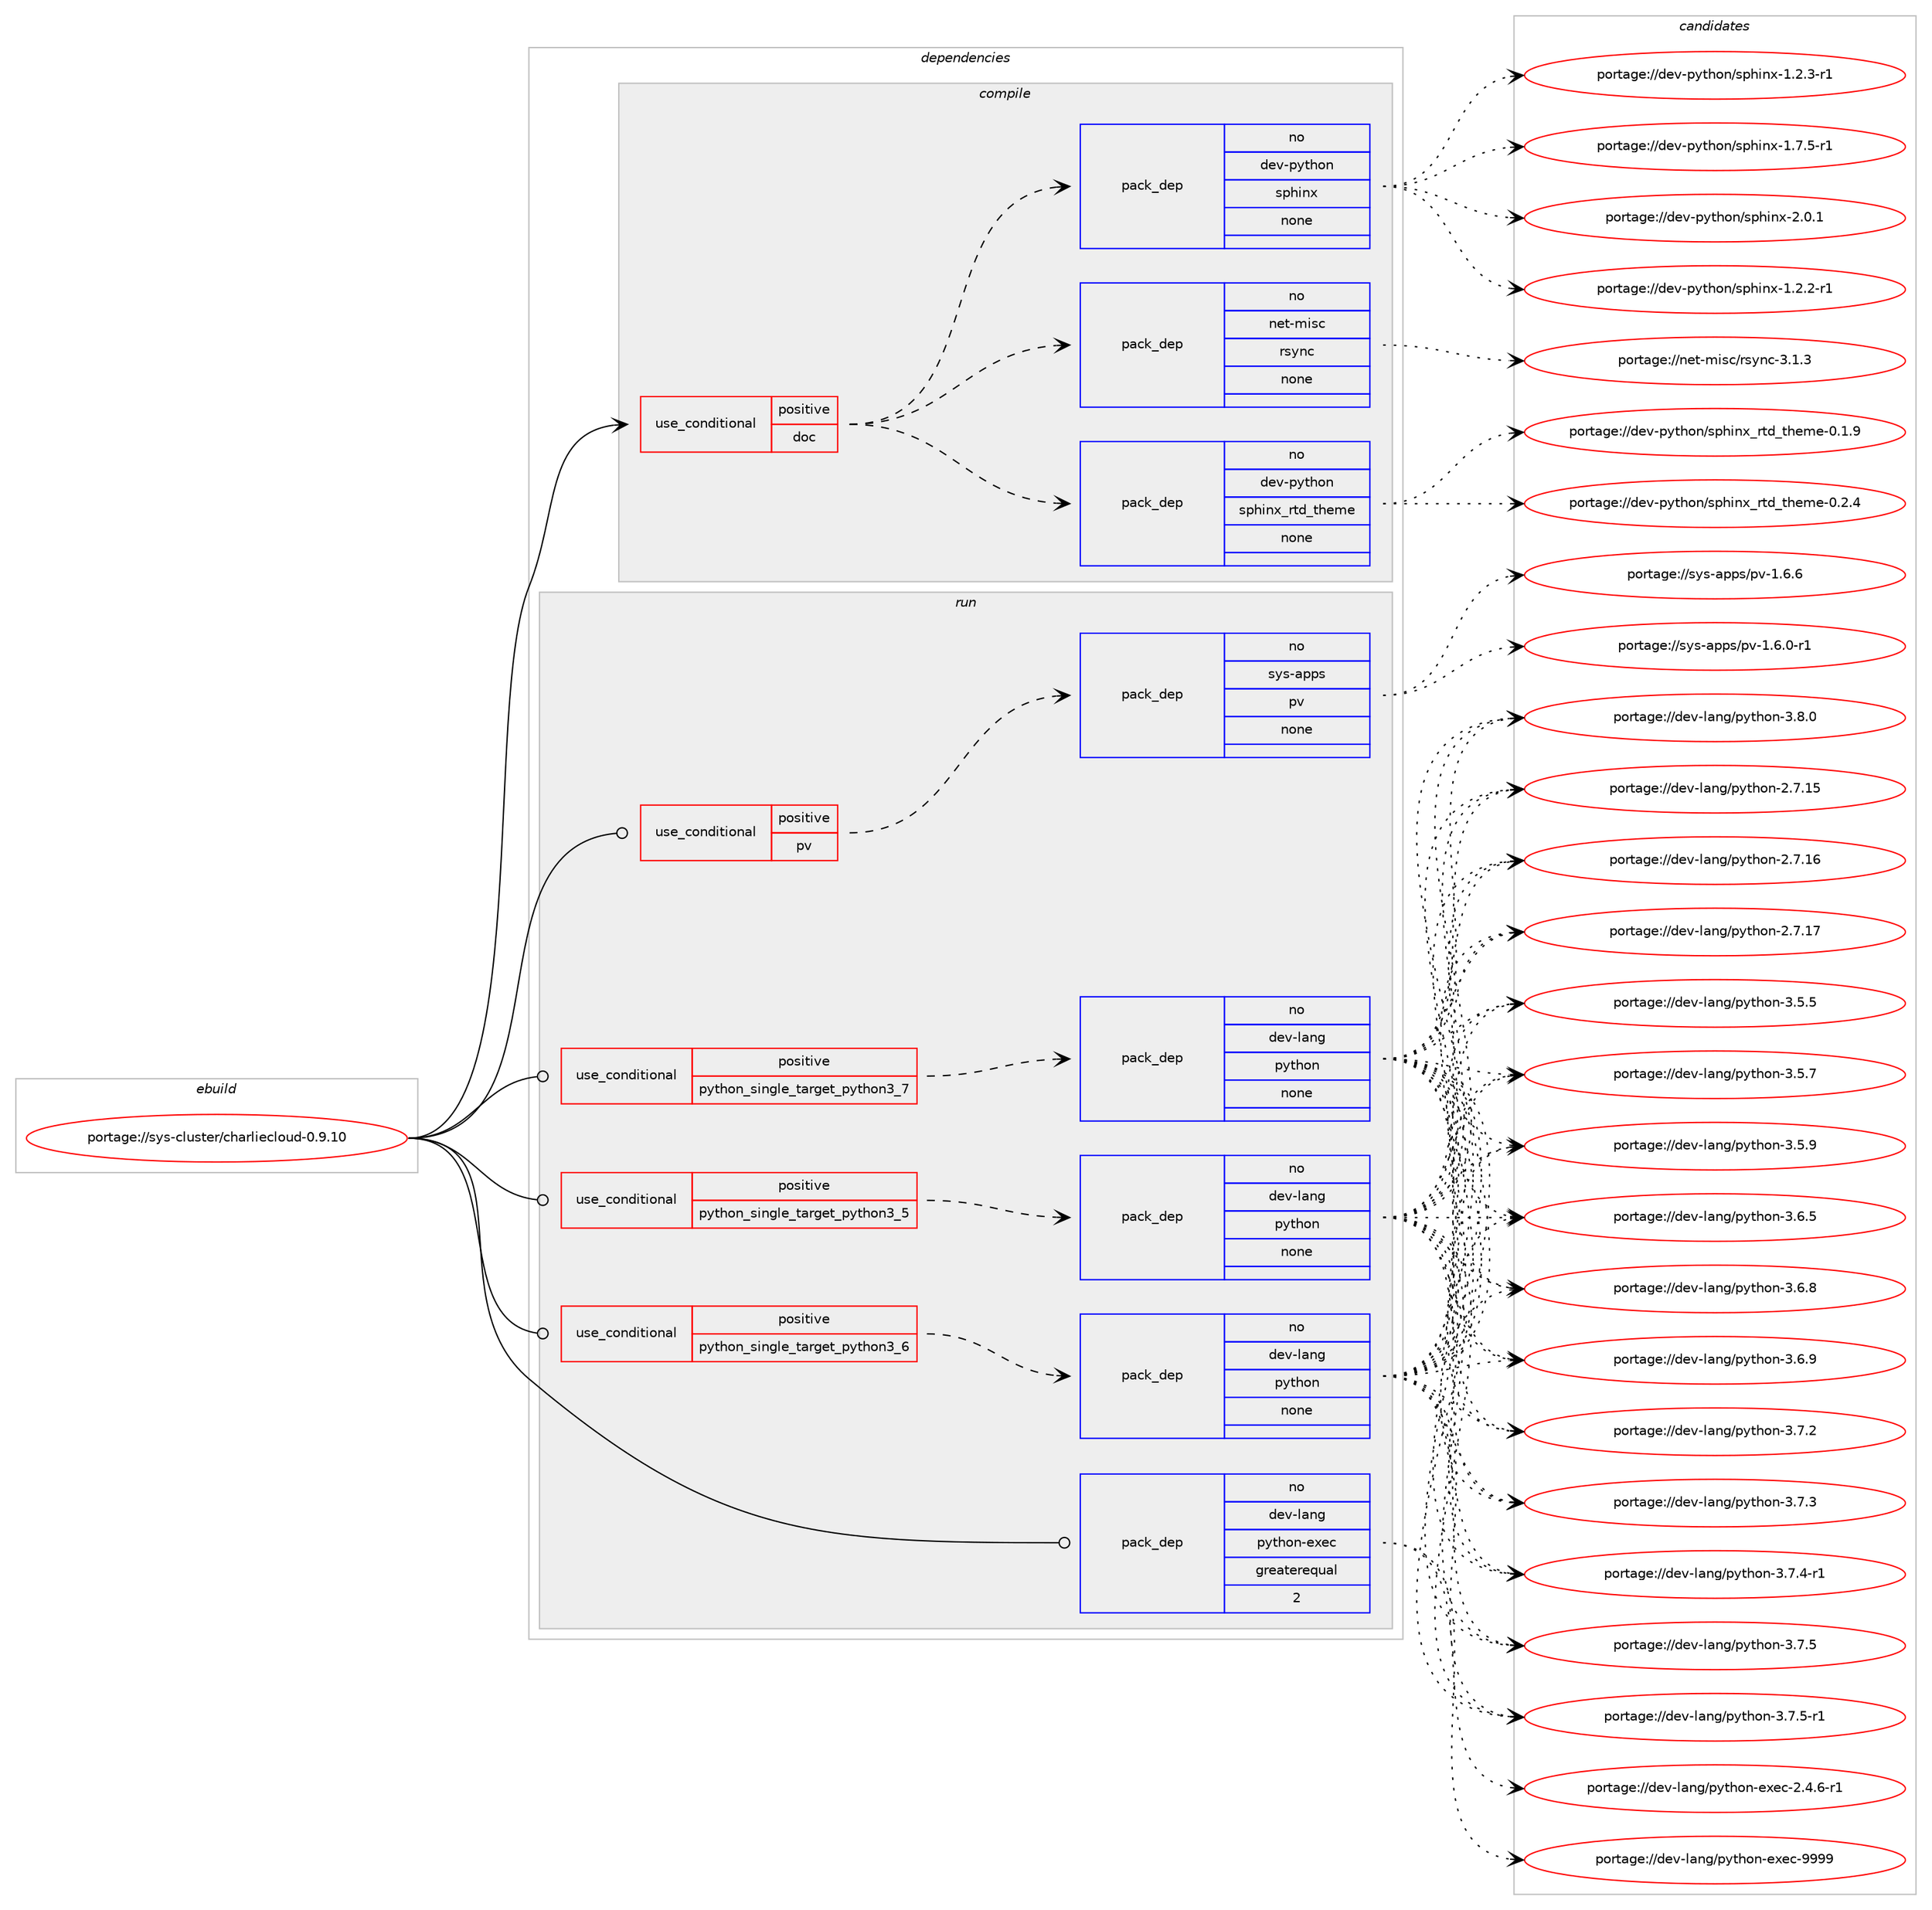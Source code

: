digraph prolog {

# *************
# Graph options
# *************

newrank=true;
concentrate=true;
compound=true;
graph [rankdir=LR,fontname=Helvetica,fontsize=10,ranksep=1.5];#, ranksep=2.5, nodesep=0.2];
edge  [arrowhead=vee];
node  [fontname=Helvetica,fontsize=10];

# **********
# The ebuild
# **********

subgraph cluster_leftcol {
color=gray;
rank=same;
label=<<i>ebuild</i>>;
id [label="portage://sys-cluster/charliecloud-0.9.10", color=red, width=4, href="../sys-cluster/charliecloud-0.9.10.svg"];
}

# ****************
# The dependencies
# ****************

subgraph cluster_midcol {
color=gray;
label=<<i>dependencies</i>>;
subgraph cluster_compile {
fillcolor="#eeeeee";
style=filled;
label=<<i>compile</i>>;
subgraph cond101164 {
dependency415847 [label=<<TABLE BORDER="0" CELLBORDER="1" CELLSPACING="0" CELLPADDING="4"><TR><TD ROWSPAN="3" CELLPADDING="10">use_conditional</TD></TR><TR><TD>positive</TD></TR><TR><TD>doc</TD></TR></TABLE>>, shape=none, color=red];
subgraph pack307728 {
dependency415848 [label=<<TABLE BORDER="0" CELLBORDER="1" CELLSPACING="0" CELLPADDING="4" WIDTH="220"><TR><TD ROWSPAN="6" CELLPADDING="30">pack_dep</TD></TR><TR><TD WIDTH="110">no</TD></TR><TR><TD>dev-python</TD></TR><TR><TD>sphinx</TD></TR><TR><TD>none</TD></TR><TR><TD></TD></TR></TABLE>>, shape=none, color=blue];
}
dependency415847:e -> dependency415848:w [weight=20,style="dashed",arrowhead="vee"];
subgraph pack307729 {
dependency415849 [label=<<TABLE BORDER="0" CELLBORDER="1" CELLSPACING="0" CELLPADDING="4" WIDTH="220"><TR><TD ROWSPAN="6" CELLPADDING="30">pack_dep</TD></TR><TR><TD WIDTH="110">no</TD></TR><TR><TD>dev-python</TD></TR><TR><TD>sphinx_rtd_theme</TD></TR><TR><TD>none</TD></TR><TR><TD></TD></TR></TABLE>>, shape=none, color=blue];
}
dependency415847:e -> dependency415849:w [weight=20,style="dashed",arrowhead="vee"];
subgraph pack307730 {
dependency415850 [label=<<TABLE BORDER="0" CELLBORDER="1" CELLSPACING="0" CELLPADDING="4" WIDTH="220"><TR><TD ROWSPAN="6" CELLPADDING="30">pack_dep</TD></TR><TR><TD WIDTH="110">no</TD></TR><TR><TD>net-misc</TD></TR><TR><TD>rsync</TD></TR><TR><TD>none</TD></TR><TR><TD></TD></TR></TABLE>>, shape=none, color=blue];
}
dependency415847:e -> dependency415850:w [weight=20,style="dashed",arrowhead="vee"];
}
id:e -> dependency415847:w [weight=20,style="solid",arrowhead="vee"];
}
subgraph cluster_compileandrun {
fillcolor="#eeeeee";
style=filled;
label=<<i>compile and run</i>>;
}
subgraph cluster_run {
fillcolor="#eeeeee";
style=filled;
label=<<i>run</i>>;
subgraph cond101165 {
dependency415851 [label=<<TABLE BORDER="0" CELLBORDER="1" CELLSPACING="0" CELLPADDING="4"><TR><TD ROWSPAN="3" CELLPADDING="10">use_conditional</TD></TR><TR><TD>positive</TD></TR><TR><TD>pv</TD></TR></TABLE>>, shape=none, color=red];
subgraph pack307731 {
dependency415852 [label=<<TABLE BORDER="0" CELLBORDER="1" CELLSPACING="0" CELLPADDING="4" WIDTH="220"><TR><TD ROWSPAN="6" CELLPADDING="30">pack_dep</TD></TR><TR><TD WIDTH="110">no</TD></TR><TR><TD>sys-apps</TD></TR><TR><TD>pv</TD></TR><TR><TD>none</TD></TR><TR><TD></TD></TR></TABLE>>, shape=none, color=blue];
}
dependency415851:e -> dependency415852:w [weight=20,style="dashed",arrowhead="vee"];
}
id:e -> dependency415851:w [weight=20,style="solid",arrowhead="odot"];
subgraph cond101166 {
dependency415853 [label=<<TABLE BORDER="0" CELLBORDER="1" CELLSPACING="0" CELLPADDING="4"><TR><TD ROWSPAN="3" CELLPADDING="10">use_conditional</TD></TR><TR><TD>positive</TD></TR><TR><TD>python_single_target_python3_5</TD></TR></TABLE>>, shape=none, color=red];
subgraph pack307732 {
dependency415854 [label=<<TABLE BORDER="0" CELLBORDER="1" CELLSPACING="0" CELLPADDING="4" WIDTH="220"><TR><TD ROWSPAN="6" CELLPADDING="30">pack_dep</TD></TR><TR><TD WIDTH="110">no</TD></TR><TR><TD>dev-lang</TD></TR><TR><TD>python</TD></TR><TR><TD>none</TD></TR><TR><TD></TD></TR></TABLE>>, shape=none, color=blue];
}
dependency415853:e -> dependency415854:w [weight=20,style="dashed",arrowhead="vee"];
}
id:e -> dependency415853:w [weight=20,style="solid",arrowhead="odot"];
subgraph cond101167 {
dependency415855 [label=<<TABLE BORDER="0" CELLBORDER="1" CELLSPACING="0" CELLPADDING="4"><TR><TD ROWSPAN="3" CELLPADDING="10">use_conditional</TD></TR><TR><TD>positive</TD></TR><TR><TD>python_single_target_python3_6</TD></TR></TABLE>>, shape=none, color=red];
subgraph pack307733 {
dependency415856 [label=<<TABLE BORDER="0" CELLBORDER="1" CELLSPACING="0" CELLPADDING="4" WIDTH="220"><TR><TD ROWSPAN="6" CELLPADDING="30">pack_dep</TD></TR><TR><TD WIDTH="110">no</TD></TR><TR><TD>dev-lang</TD></TR><TR><TD>python</TD></TR><TR><TD>none</TD></TR><TR><TD></TD></TR></TABLE>>, shape=none, color=blue];
}
dependency415855:e -> dependency415856:w [weight=20,style="dashed",arrowhead="vee"];
}
id:e -> dependency415855:w [weight=20,style="solid",arrowhead="odot"];
subgraph cond101168 {
dependency415857 [label=<<TABLE BORDER="0" CELLBORDER="1" CELLSPACING="0" CELLPADDING="4"><TR><TD ROWSPAN="3" CELLPADDING="10">use_conditional</TD></TR><TR><TD>positive</TD></TR><TR><TD>python_single_target_python3_7</TD></TR></TABLE>>, shape=none, color=red];
subgraph pack307734 {
dependency415858 [label=<<TABLE BORDER="0" CELLBORDER="1" CELLSPACING="0" CELLPADDING="4" WIDTH="220"><TR><TD ROWSPAN="6" CELLPADDING="30">pack_dep</TD></TR><TR><TD WIDTH="110">no</TD></TR><TR><TD>dev-lang</TD></TR><TR><TD>python</TD></TR><TR><TD>none</TD></TR><TR><TD></TD></TR></TABLE>>, shape=none, color=blue];
}
dependency415857:e -> dependency415858:w [weight=20,style="dashed",arrowhead="vee"];
}
id:e -> dependency415857:w [weight=20,style="solid",arrowhead="odot"];
subgraph pack307735 {
dependency415859 [label=<<TABLE BORDER="0" CELLBORDER="1" CELLSPACING="0" CELLPADDING="4" WIDTH="220"><TR><TD ROWSPAN="6" CELLPADDING="30">pack_dep</TD></TR><TR><TD WIDTH="110">no</TD></TR><TR><TD>dev-lang</TD></TR><TR><TD>python-exec</TD></TR><TR><TD>greaterequal</TD></TR><TR><TD>2</TD></TR></TABLE>>, shape=none, color=blue];
}
id:e -> dependency415859:w [weight=20,style="solid",arrowhead="odot"];
}
}

# **************
# The candidates
# **************

subgraph cluster_choices {
rank=same;
color=gray;
label=<<i>candidates</i>>;

subgraph choice307728 {
color=black;
nodesep=1;
choiceportage10010111845112121116104111110471151121041051101204549465046504511449 [label="portage://dev-python/sphinx-1.2.2-r1", color=red, width=4,href="../dev-python/sphinx-1.2.2-r1.svg"];
choiceportage10010111845112121116104111110471151121041051101204549465046514511449 [label="portage://dev-python/sphinx-1.2.3-r1", color=red, width=4,href="../dev-python/sphinx-1.2.3-r1.svg"];
choiceportage10010111845112121116104111110471151121041051101204549465546534511449 [label="portage://dev-python/sphinx-1.7.5-r1", color=red, width=4,href="../dev-python/sphinx-1.7.5-r1.svg"];
choiceportage1001011184511212111610411111047115112104105110120455046484649 [label="portage://dev-python/sphinx-2.0.1", color=red, width=4,href="../dev-python/sphinx-2.0.1.svg"];
dependency415848:e -> choiceportage10010111845112121116104111110471151121041051101204549465046504511449:w [style=dotted,weight="100"];
dependency415848:e -> choiceportage10010111845112121116104111110471151121041051101204549465046514511449:w [style=dotted,weight="100"];
dependency415848:e -> choiceportage10010111845112121116104111110471151121041051101204549465546534511449:w [style=dotted,weight="100"];
dependency415848:e -> choiceportage1001011184511212111610411111047115112104105110120455046484649:w [style=dotted,weight="100"];
}
subgraph choice307729 {
color=black;
nodesep=1;
choiceportage10010111845112121116104111110471151121041051101209511411610095116104101109101454846494657 [label="portage://dev-python/sphinx_rtd_theme-0.1.9", color=red, width=4,href="../dev-python/sphinx_rtd_theme-0.1.9.svg"];
choiceportage10010111845112121116104111110471151121041051101209511411610095116104101109101454846504652 [label="portage://dev-python/sphinx_rtd_theme-0.2.4", color=red, width=4,href="../dev-python/sphinx_rtd_theme-0.2.4.svg"];
dependency415849:e -> choiceportage10010111845112121116104111110471151121041051101209511411610095116104101109101454846494657:w [style=dotted,weight="100"];
dependency415849:e -> choiceportage10010111845112121116104111110471151121041051101209511411610095116104101109101454846504652:w [style=dotted,weight="100"];
}
subgraph choice307730 {
color=black;
nodesep=1;
choiceportage11010111645109105115994711411512111099455146494651 [label="portage://net-misc/rsync-3.1.3", color=red, width=4,href="../net-misc/rsync-3.1.3.svg"];
dependency415850:e -> choiceportage11010111645109105115994711411512111099455146494651:w [style=dotted,weight="100"];
}
subgraph choice307731 {
color=black;
nodesep=1;
choiceportage1151211154597112112115471121184549465446484511449 [label="portage://sys-apps/pv-1.6.0-r1", color=red, width=4,href="../sys-apps/pv-1.6.0-r1.svg"];
choiceportage115121115459711211211547112118454946544654 [label="portage://sys-apps/pv-1.6.6", color=red, width=4,href="../sys-apps/pv-1.6.6.svg"];
dependency415852:e -> choiceportage1151211154597112112115471121184549465446484511449:w [style=dotted,weight="100"];
dependency415852:e -> choiceportage115121115459711211211547112118454946544654:w [style=dotted,weight="100"];
}
subgraph choice307732 {
color=black;
nodesep=1;
choiceportage10010111845108971101034711212111610411111045504655464953 [label="portage://dev-lang/python-2.7.15", color=red, width=4,href="../dev-lang/python-2.7.15.svg"];
choiceportage10010111845108971101034711212111610411111045504655464954 [label="portage://dev-lang/python-2.7.16", color=red, width=4,href="../dev-lang/python-2.7.16.svg"];
choiceportage10010111845108971101034711212111610411111045504655464955 [label="portage://dev-lang/python-2.7.17", color=red, width=4,href="../dev-lang/python-2.7.17.svg"];
choiceportage100101118451089711010347112121116104111110455146534653 [label="portage://dev-lang/python-3.5.5", color=red, width=4,href="../dev-lang/python-3.5.5.svg"];
choiceportage100101118451089711010347112121116104111110455146534655 [label="portage://dev-lang/python-3.5.7", color=red, width=4,href="../dev-lang/python-3.5.7.svg"];
choiceportage100101118451089711010347112121116104111110455146534657 [label="portage://dev-lang/python-3.5.9", color=red, width=4,href="../dev-lang/python-3.5.9.svg"];
choiceportage100101118451089711010347112121116104111110455146544653 [label="portage://dev-lang/python-3.6.5", color=red, width=4,href="../dev-lang/python-3.6.5.svg"];
choiceportage100101118451089711010347112121116104111110455146544656 [label="portage://dev-lang/python-3.6.8", color=red, width=4,href="../dev-lang/python-3.6.8.svg"];
choiceportage100101118451089711010347112121116104111110455146544657 [label="portage://dev-lang/python-3.6.9", color=red, width=4,href="../dev-lang/python-3.6.9.svg"];
choiceportage100101118451089711010347112121116104111110455146554650 [label="portage://dev-lang/python-3.7.2", color=red, width=4,href="../dev-lang/python-3.7.2.svg"];
choiceportage100101118451089711010347112121116104111110455146554651 [label="portage://dev-lang/python-3.7.3", color=red, width=4,href="../dev-lang/python-3.7.3.svg"];
choiceportage1001011184510897110103471121211161041111104551465546524511449 [label="portage://dev-lang/python-3.7.4-r1", color=red, width=4,href="../dev-lang/python-3.7.4-r1.svg"];
choiceportage100101118451089711010347112121116104111110455146554653 [label="portage://dev-lang/python-3.7.5", color=red, width=4,href="../dev-lang/python-3.7.5.svg"];
choiceportage1001011184510897110103471121211161041111104551465546534511449 [label="portage://dev-lang/python-3.7.5-r1", color=red, width=4,href="../dev-lang/python-3.7.5-r1.svg"];
choiceportage100101118451089711010347112121116104111110455146564648 [label="portage://dev-lang/python-3.8.0", color=red, width=4,href="../dev-lang/python-3.8.0.svg"];
dependency415854:e -> choiceportage10010111845108971101034711212111610411111045504655464953:w [style=dotted,weight="100"];
dependency415854:e -> choiceportage10010111845108971101034711212111610411111045504655464954:w [style=dotted,weight="100"];
dependency415854:e -> choiceportage10010111845108971101034711212111610411111045504655464955:w [style=dotted,weight="100"];
dependency415854:e -> choiceportage100101118451089711010347112121116104111110455146534653:w [style=dotted,weight="100"];
dependency415854:e -> choiceportage100101118451089711010347112121116104111110455146534655:w [style=dotted,weight="100"];
dependency415854:e -> choiceportage100101118451089711010347112121116104111110455146534657:w [style=dotted,weight="100"];
dependency415854:e -> choiceportage100101118451089711010347112121116104111110455146544653:w [style=dotted,weight="100"];
dependency415854:e -> choiceportage100101118451089711010347112121116104111110455146544656:w [style=dotted,weight="100"];
dependency415854:e -> choiceportage100101118451089711010347112121116104111110455146544657:w [style=dotted,weight="100"];
dependency415854:e -> choiceportage100101118451089711010347112121116104111110455146554650:w [style=dotted,weight="100"];
dependency415854:e -> choiceportage100101118451089711010347112121116104111110455146554651:w [style=dotted,weight="100"];
dependency415854:e -> choiceportage1001011184510897110103471121211161041111104551465546524511449:w [style=dotted,weight="100"];
dependency415854:e -> choiceportage100101118451089711010347112121116104111110455146554653:w [style=dotted,weight="100"];
dependency415854:e -> choiceportage1001011184510897110103471121211161041111104551465546534511449:w [style=dotted,weight="100"];
dependency415854:e -> choiceportage100101118451089711010347112121116104111110455146564648:w [style=dotted,weight="100"];
}
subgraph choice307733 {
color=black;
nodesep=1;
choiceportage10010111845108971101034711212111610411111045504655464953 [label="portage://dev-lang/python-2.7.15", color=red, width=4,href="../dev-lang/python-2.7.15.svg"];
choiceportage10010111845108971101034711212111610411111045504655464954 [label="portage://dev-lang/python-2.7.16", color=red, width=4,href="../dev-lang/python-2.7.16.svg"];
choiceportage10010111845108971101034711212111610411111045504655464955 [label="portage://dev-lang/python-2.7.17", color=red, width=4,href="../dev-lang/python-2.7.17.svg"];
choiceportage100101118451089711010347112121116104111110455146534653 [label="portage://dev-lang/python-3.5.5", color=red, width=4,href="../dev-lang/python-3.5.5.svg"];
choiceportage100101118451089711010347112121116104111110455146534655 [label="portage://dev-lang/python-3.5.7", color=red, width=4,href="../dev-lang/python-3.5.7.svg"];
choiceportage100101118451089711010347112121116104111110455146534657 [label="portage://dev-lang/python-3.5.9", color=red, width=4,href="../dev-lang/python-3.5.9.svg"];
choiceportage100101118451089711010347112121116104111110455146544653 [label="portage://dev-lang/python-3.6.5", color=red, width=4,href="../dev-lang/python-3.6.5.svg"];
choiceportage100101118451089711010347112121116104111110455146544656 [label="portage://dev-lang/python-3.6.8", color=red, width=4,href="../dev-lang/python-3.6.8.svg"];
choiceportage100101118451089711010347112121116104111110455146544657 [label="portage://dev-lang/python-3.6.9", color=red, width=4,href="../dev-lang/python-3.6.9.svg"];
choiceportage100101118451089711010347112121116104111110455146554650 [label="portage://dev-lang/python-3.7.2", color=red, width=4,href="../dev-lang/python-3.7.2.svg"];
choiceportage100101118451089711010347112121116104111110455146554651 [label="portage://dev-lang/python-3.7.3", color=red, width=4,href="../dev-lang/python-3.7.3.svg"];
choiceportage1001011184510897110103471121211161041111104551465546524511449 [label="portage://dev-lang/python-3.7.4-r1", color=red, width=4,href="../dev-lang/python-3.7.4-r1.svg"];
choiceportage100101118451089711010347112121116104111110455146554653 [label="portage://dev-lang/python-3.7.5", color=red, width=4,href="../dev-lang/python-3.7.5.svg"];
choiceportage1001011184510897110103471121211161041111104551465546534511449 [label="portage://dev-lang/python-3.7.5-r1", color=red, width=4,href="../dev-lang/python-3.7.5-r1.svg"];
choiceportage100101118451089711010347112121116104111110455146564648 [label="portage://dev-lang/python-3.8.0", color=red, width=4,href="../dev-lang/python-3.8.0.svg"];
dependency415856:e -> choiceportage10010111845108971101034711212111610411111045504655464953:w [style=dotted,weight="100"];
dependency415856:e -> choiceportage10010111845108971101034711212111610411111045504655464954:w [style=dotted,weight="100"];
dependency415856:e -> choiceportage10010111845108971101034711212111610411111045504655464955:w [style=dotted,weight="100"];
dependency415856:e -> choiceportage100101118451089711010347112121116104111110455146534653:w [style=dotted,weight="100"];
dependency415856:e -> choiceportage100101118451089711010347112121116104111110455146534655:w [style=dotted,weight="100"];
dependency415856:e -> choiceportage100101118451089711010347112121116104111110455146534657:w [style=dotted,weight="100"];
dependency415856:e -> choiceportage100101118451089711010347112121116104111110455146544653:w [style=dotted,weight="100"];
dependency415856:e -> choiceportage100101118451089711010347112121116104111110455146544656:w [style=dotted,weight="100"];
dependency415856:e -> choiceportage100101118451089711010347112121116104111110455146544657:w [style=dotted,weight="100"];
dependency415856:e -> choiceportage100101118451089711010347112121116104111110455146554650:w [style=dotted,weight="100"];
dependency415856:e -> choiceportage100101118451089711010347112121116104111110455146554651:w [style=dotted,weight="100"];
dependency415856:e -> choiceportage1001011184510897110103471121211161041111104551465546524511449:w [style=dotted,weight="100"];
dependency415856:e -> choiceportage100101118451089711010347112121116104111110455146554653:w [style=dotted,weight="100"];
dependency415856:e -> choiceportage1001011184510897110103471121211161041111104551465546534511449:w [style=dotted,weight="100"];
dependency415856:e -> choiceportage100101118451089711010347112121116104111110455146564648:w [style=dotted,weight="100"];
}
subgraph choice307734 {
color=black;
nodesep=1;
choiceportage10010111845108971101034711212111610411111045504655464953 [label="portage://dev-lang/python-2.7.15", color=red, width=4,href="../dev-lang/python-2.7.15.svg"];
choiceportage10010111845108971101034711212111610411111045504655464954 [label="portage://dev-lang/python-2.7.16", color=red, width=4,href="../dev-lang/python-2.7.16.svg"];
choiceportage10010111845108971101034711212111610411111045504655464955 [label="portage://dev-lang/python-2.7.17", color=red, width=4,href="../dev-lang/python-2.7.17.svg"];
choiceportage100101118451089711010347112121116104111110455146534653 [label="portage://dev-lang/python-3.5.5", color=red, width=4,href="../dev-lang/python-3.5.5.svg"];
choiceportage100101118451089711010347112121116104111110455146534655 [label="portage://dev-lang/python-3.5.7", color=red, width=4,href="../dev-lang/python-3.5.7.svg"];
choiceportage100101118451089711010347112121116104111110455146534657 [label="portage://dev-lang/python-3.5.9", color=red, width=4,href="../dev-lang/python-3.5.9.svg"];
choiceportage100101118451089711010347112121116104111110455146544653 [label="portage://dev-lang/python-3.6.5", color=red, width=4,href="../dev-lang/python-3.6.5.svg"];
choiceportage100101118451089711010347112121116104111110455146544656 [label="portage://dev-lang/python-3.6.8", color=red, width=4,href="../dev-lang/python-3.6.8.svg"];
choiceportage100101118451089711010347112121116104111110455146544657 [label="portage://dev-lang/python-3.6.9", color=red, width=4,href="../dev-lang/python-3.6.9.svg"];
choiceportage100101118451089711010347112121116104111110455146554650 [label="portage://dev-lang/python-3.7.2", color=red, width=4,href="../dev-lang/python-3.7.2.svg"];
choiceportage100101118451089711010347112121116104111110455146554651 [label="portage://dev-lang/python-3.7.3", color=red, width=4,href="../dev-lang/python-3.7.3.svg"];
choiceportage1001011184510897110103471121211161041111104551465546524511449 [label="portage://dev-lang/python-3.7.4-r1", color=red, width=4,href="../dev-lang/python-3.7.4-r1.svg"];
choiceportage100101118451089711010347112121116104111110455146554653 [label="portage://dev-lang/python-3.7.5", color=red, width=4,href="../dev-lang/python-3.7.5.svg"];
choiceportage1001011184510897110103471121211161041111104551465546534511449 [label="portage://dev-lang/python-3.7.5-r1", color=red, width=4,href="../dev-lang/python-3.7.5-r1.svg"];
choiceportage100101118451089711010347112121116104111110455146564648 [label="portage://dev-lang/python-3.8.0", color=red, width=4,href="../dev-lang/python-3.8.0.svg"];
dependency415858:e -> choiceportage10010111845108971101034711212111610411111045504655464953:w [style=dotted,weight="100"];
dependency415858:e -> choiceportage10010111845108971101034711212111610411111045504655464954:w [style=dotted,weight="100"];
dependency415858:e -> choiceportage10010111845108971101034711212111610411111045504655464955:w [style=dotted,weight="100"];
dependency415858:e -> choiceportage100101118451089711010347112121116104111110455146534653:w [style=dotted,weight="100"];
dependency415858:e -> choiceportage100101118451089711010347112121116104111110455146534655:w [style=dotted,weight="100"];
dependency415858:e -> choiceportage100101118451089711010347112121116104111110455146534657:w [style=dotted,weight="100"];
dependency415858:e -> choiceportage100101118451089711010347112121116104111110455146544653:w [style=dotted,weight="100"];
dependency415858:e -> choiceportage100101118451089711010347112121116104111110455146544656:w [style=dotted,weight="100"];
dependency415858:e -> choiceportage100101118451089711010347112121116104111110455146544657:w [style=dotted,weight="100"];
dependency415858:e -> choiceportage100101118451089711010347112121116104111110455146554650:w [style=dotted,weight="100"];
dependency415858:e -> choiceportage100101118451089711010347112121116104111110455146554651:w [style=dotted,weight="100"];
dependency415858:e -> choiceportage1001011184510897110103471121211161041111104551465546524511449:w [style=dotted,weight="100"];
dependency415858:e -> choiceportage100101118451089711010347112121116104111110455146554653:w [style=dotted,weight="100"];
dependency415858:e -> choiceportage1001011184510897110103471121211161041111104551465546534511449:w [style=dotted,weight="100"];
dependency415858:e -> choiceportage100101118451089711010347112121116104111110455146564648:w [style=dotted,weight="100"];
}
subgraph choice307735 {
color=black;
nodesep=1;
choiceportage10010111845108971101034711212111610411111045101120101994550465246544511449 [label="portage://dev-lang/python-exec-2.4.6-r1", color=red, width=4,href="../dev-lang/python-exec-2.4.6-r1.svg"];
choiceportage10010111845108971101034711212111610411111045101120101994557575757 [label="portage://dev-lang/python-exec-9999", color=red, width=4,href="../dev-lang/python-exec-9999.svg"];
dependency415859:e -> choiceportage10010111845108971101034711212111610411111045101120101994550465246544511449:w [style=dotted,weight="100"];
dependency415859:e -> choiceportage10010111845108971101034711212111610411111045101120101994557575757:w [style=dotted,weight="100"];
}
}

}
